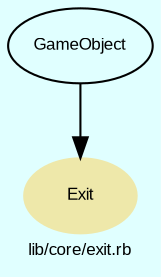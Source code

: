 digraph TopLevel {
    compound = true
    bgcolor = lightcyan1
    fontname = Arial
    fontsize = 8
    label = "lib/core/exit.rb"
    node [
        fontname = Arial,
        fontsize = 8,
        color = black
    ]

    Exit [
        fontcolor = black,
        URL = "classes/Exit.html",
        shape = ellipse,
        color = palegoldenrod,
        style = filled,
        label = "Exit"
    ]

    GameObject [
        URL = "classes/GameObject.html",
        label = "GameObject"
    ]

    GameObject -> Exit [

    ]

}

